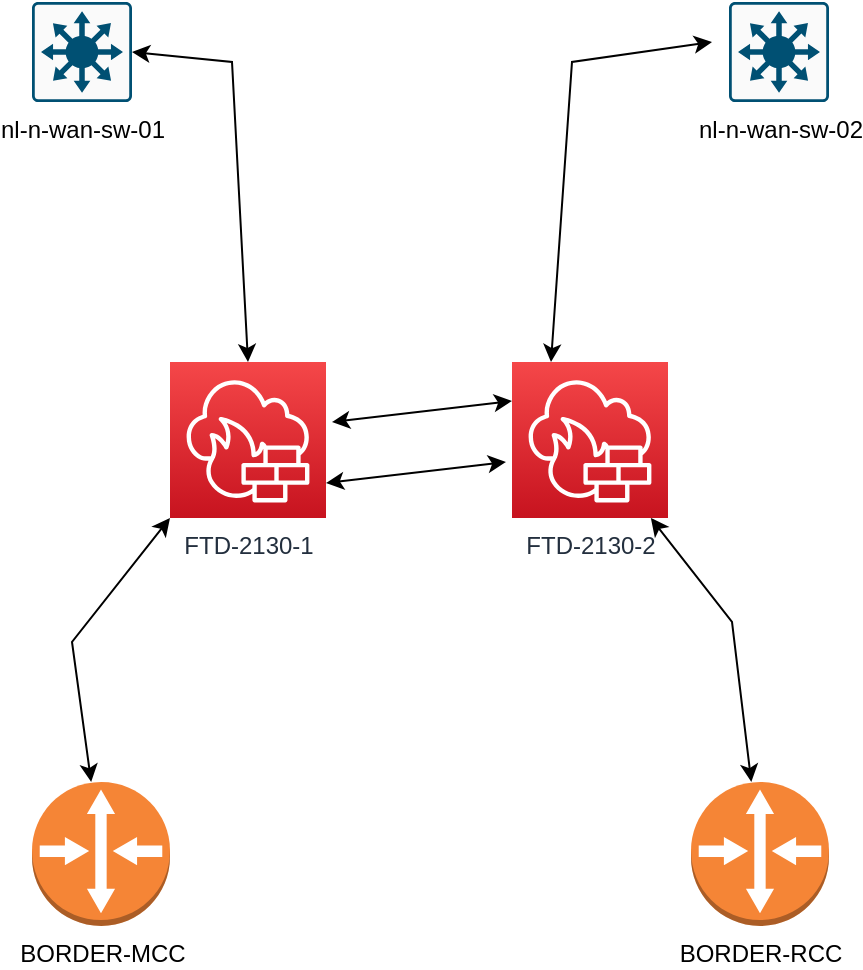 <mxfile version="17.1.1" type="github"><diagram id="AgAgY_5q2YGUtpJ7pFzF" name="Page-1"><mxGraphModel dx="1234" dy="740" grid="1" gridSize="10" guides="1" tooltips="1" connect="1" arrows="1" fold="1" page="1" pageScale="1" pageWidth="827" pageHeight="1169" math="0" shadow="0"><root><mxCell id="0"/><mxCell id="1" parent="0"/><mxCell id="w8KJMPs3-HrIHGyWJELg-1" value="BORDER-MCC" style="outlineConnect=0;dashed=0;verticalLabelPosition=bottom;verticalAlign=top;align=center;html=1;shape=mxgraph.aws3.router;fillColor=#F58536;gradientColor=none;" vertex="1" parent="1"><mxGeometry x="210" y="440" width="69" height="72" as="geometry"/></mxCell><mxCell id="w8KJMPs3-HrIHGyWJELg-2" value="BORDER-RCC" style="outlineConnect=0;dashed=0;verticalLabelPosition=bottom;verticalAlign=top;align=center;html=1;shape=mxgraph.aws3.router;fillColor=#F58536;gradientColor=none;" vertex="1" parent="1"><mxGeometry x="539.5" y="440" width="69" height="72" as="geometry"/></mxCell><mxCell id="w8KJMPs3-HrIHGyWJELg-3" value="nl-n-wan-sw-01" style="sketch=0;points=[[0.015,0.015,0],[0.985,0.015,0],[0.985,0.985,0],[0.015,0.985,0],[0.25,0,0],[0.5,0,0],[0.75,0,0],[1,0.25,0],[1,0.5,0],[1,0.75,0],[0.75,1,0],[0.5,1,0],[0.25,1,0],[0,0.75,0],[0,0.5,0],[0,0.25,0]];verticalLabelPosition=bottom;html=1;verticalAlign=top;aspect=fixed;align=center;pointerEvents=1;shape=mxgraph.cisco19.rect;prIcon=l3_switch;fillColor=#FAFAFA;strokeColor=#005073;" vertex="1" parent="1"><mxGeometry x="210" y="50" width="50" height="50" as="geometry"/></mxCell><mxCell id="w8KJMPs3-HrIHGyWJELg-4" value="nl-n-wan-sw-02" style="sketch=0;points=[[0.015,0.015,0],[0.985,0.015,0],[0.985,0.985,0],[0.015,0.985,0],[0.25,0,0],[0.5,0,0],[0.75,0,0],[1,0.25,0],[1,0.5,0],[1,0.75,0],[0.75,1,0],[0.5,1,0],[0.25,1,0],[0,0.75,0],[0,0.5,0],[0,0.25,0]];verticalLabelPosition=bottom;html=1;verticalAlign=top;aspect=fixed;align=center;pointerEvents=1;shape=mxgraph.cisco19.rect;prIcon=l3_switch;fillColor=#FAFAFA;strokeColor=#005073;" vertex="1" parent="1"><mxGeometry x="558.5" y="50" width="50" height="50" as="geometry"/></mxCell><mxCell id="w8KJMPs3-HrIHGyWJELg-5" value="FTD-2130-1" style="sketch=0;points=[[0,0,0],[0.25,0,0],[0.5,0,0],[0.75,0,0],[1,0,0],[0,1,0],[0.25,1,0],[0.5,1,0],[0.75,1,0],[1,1,0],[0,0.25,0],[0,0.5,0],[0,0.75,0],[1,0.25,0],[1,0.5,0],[1,0.75,0]];outlineConnect=0;fontColor=#232F3E;gradientColor=#F54749;gradientDirection=north;fillColor=#C7131F;strokeColor=#ffffff;dashed=0;verticalLabelPosition=bottom;verticalAlign=top;align=center;html=1;fontSize=12;fontStyle=0;aspect=fixed;shape=mxgraph.aws4.resourceIcon;resIcon=mxgraph.aws4.network_firewall;" vertex="1" parent="1"><mxGeometry x="279" y="230" width="78" height="78" as="geometry"/></mxCell><mxCell id="w8KJMPs3-HrIHGyWJELg-6" value="FTD-2130-2" style="sketch=0;points=[[0,0,0],[0.25,0,0],[0.5,0,0],[0.75,0,0],[1,0,0],[0,1,0],[0.25,1,0],[0.5,1,0],[0.75,1,0],[1,1,0],[0,0.25,0],[0,0.5,0],[0,0.75,0],[1,0.25,0],[1,0.5,0],[1,0.75,0]];outlineConnect=0;fontColor=#232F3E;gradientColor=#F54749;gradientDirection=north;fillColor=#C7131F;strokeColor=#ffffff;dashed=0;verticalLabelPosition=bottom;verticalAlign=top;align=center;html=1;fontSize=12;fontStyle=0;aspect=fixed;shape=mxgraph.aws4.resourceIcon;resIcon=mxgraph.aws4.network_firewall;" vertex="1" parent="1"><mxGeometry x="450" y="230" width="78" height="78" as="geometry"/></mxCell><mxCell id="w8KJMPs3-HrIHGyWJELg-8" value="" style="endArrow=classic;startArrow=classic;html=1;rounded=0;entryX=0;entryY=1;entryDx=0;entryDy=0;entryPerimeter=0;" edge="1" parent="1" source="w8KJMPs3-HrIHGyWJELg-1" target="w8KJMPs3-HrIHGyWJELg-5"><mxGeometry width="50" height="50" relative="1" as="geometry"><mxPoint x="390" y="370" as="sourcePoint"/><mxPoint x="310" y="340" as="targetPoint"/><Array as="points"><mxPoint x="230" y="370"/></Array></mxGeometry></mxCell><mxCell id="w8KJMPs3-HrIHGyWJELg-10" value="" style="endArrow=classic;startArrow=classic;html=1;rounded=0;" edge="1" parent="1" source="w8KJMPs3-HrIHGyWJELg-2" target="w8KJMPs3-HrIHGyWJELg-6"><mxGeometry width="50" height="50" relative="1" as="geometry"><mxPoint x="390" y="370" as="sourcePoint"/><mxPoint x="440" y="320" as="targetPoint"/><Array as="points"><mxPoint x="560" y="360"/></Array></mxGeometry></mxCell><mxCell id="w8KJMPs3-HrIHGyWJELg-11" value="" style="endArrow=classic;startArrow=classic;html=1;rounded=0;entryX=1;entryY=0.5;entryDx=0;entryDy=0;entryPerimeter=0;exitX=0.5;exitY=0;exitDx=0;exitDy=0;exitPerimeter=0;" edge="1" parent="1" source="w8KJMPs3-HrIHGyWJELg-5" target="w8KJMPs3-HrIHGyWJELg-3"><mxGeometry width="50" height="50" relative="1" as="geometry"><mxPoint x="390" y="370" as="sourcePoint"/><mxPoint x="440" y="320" as="targetPoint"/><Array as="points"><mxPoint x="310" y="80"/></Array></mxGeometry></mxCell><mxCell id="w8KJMPs3-HrIHGyWJELg-12" value="" style="endArrow=classic;startArrow=classic;html=1;rounded=0;exitX=0.25;exitY=0;exitDx=0;exitDy=0;exitPerimeter=0;" edge="1" parent="1" source="w8KJMPs3-HrIHGyWJELg-6"><mxGeometry width="50" height="50" relative="1" as="geometry"><mxPoint x="390" y="370" as="sourcePoint"/><mxPoint x="550" y="70" as="targetPoint"/><Array as="points"><mxPoint x="480" y="80"/></Array></mxGeometry></mxCell><mxCell id="w8KJMPs3-HrIHGyWJELg-13" value="" style="endArrow=classic;startArrow=classic;html=1;rounded=0;entryX=0;entryY=0.25;entryDx=0;entryDy=0;entryPerimeter=0;" edge="1" parent="1" target="w8KJMPs3-HrIHGyWJELg-6"><mxGeometry width="50" height="50" relative="1" as="geometry"><mxPoint x="360" y="260" as="sourcePoint"/><mxPoint x="440" y="270" as="targetPoint"/></mxGeometry></mxCell><mxCell id="w8KJMPs3-HrIHGyWJELg-14" value="" style="endArrow=classic;startArrow=classic;html=1;rounded=0;entryX=0;entryY=0.25;entryDx=0;entryDy=0;entryPerimeter=0;" edge="1" parent="1"><mxGeometry width="50" height="50" relative="1" as="geometry"><mxPoint x="357" y="290.5" as="sourcePoint"/><mxPoint x="447" y="280" as="targetPoint"/></mxGeometry></mxCell></root></mxGraphModel></diagram></mxfile>
